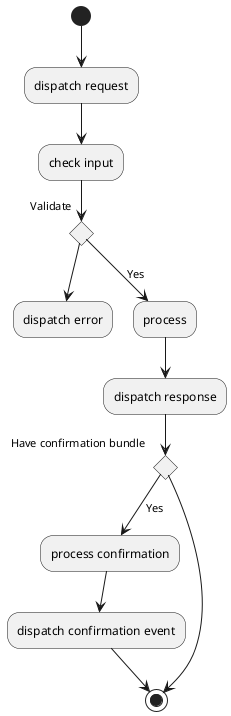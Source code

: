 @startuml
(*) --> "dispatch request"
--> "check input"
If "Validate" then
--> "dispatch error"

else
--> [Yes] "process"
Endif
--> "dispatch response"

If "Have confirmation bundle" then
--> [Yes] "process confirmation"
--> "dispatch confirmation event"
--> (*)
else
--> (*)
Endif




@enduml